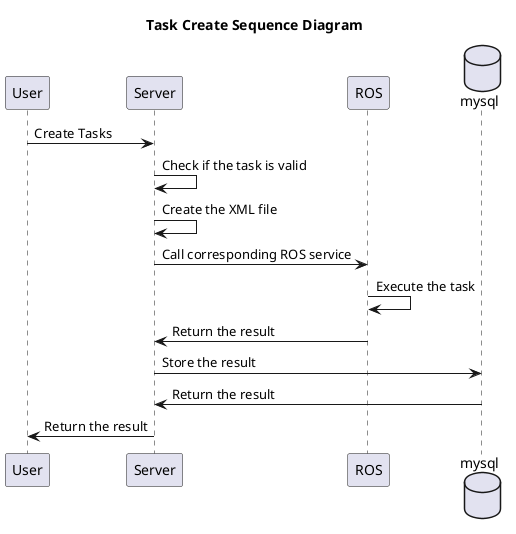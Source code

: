 @startuml 
title Task Create Sequence Diagram
User -> Server : Create Tasks
Server -> Server : Check if the task is valid
Server -> Server : Create the XML file
Server -> ROS : Call corresponding ROS service
ROS -> ROS : Execute the task 
ROS -> Server : Return the result
database "mysql" as mysql
Server -> mysql : Store the result
mysql -> Server : Return the result
Server -> User : Return the result
@enduml
